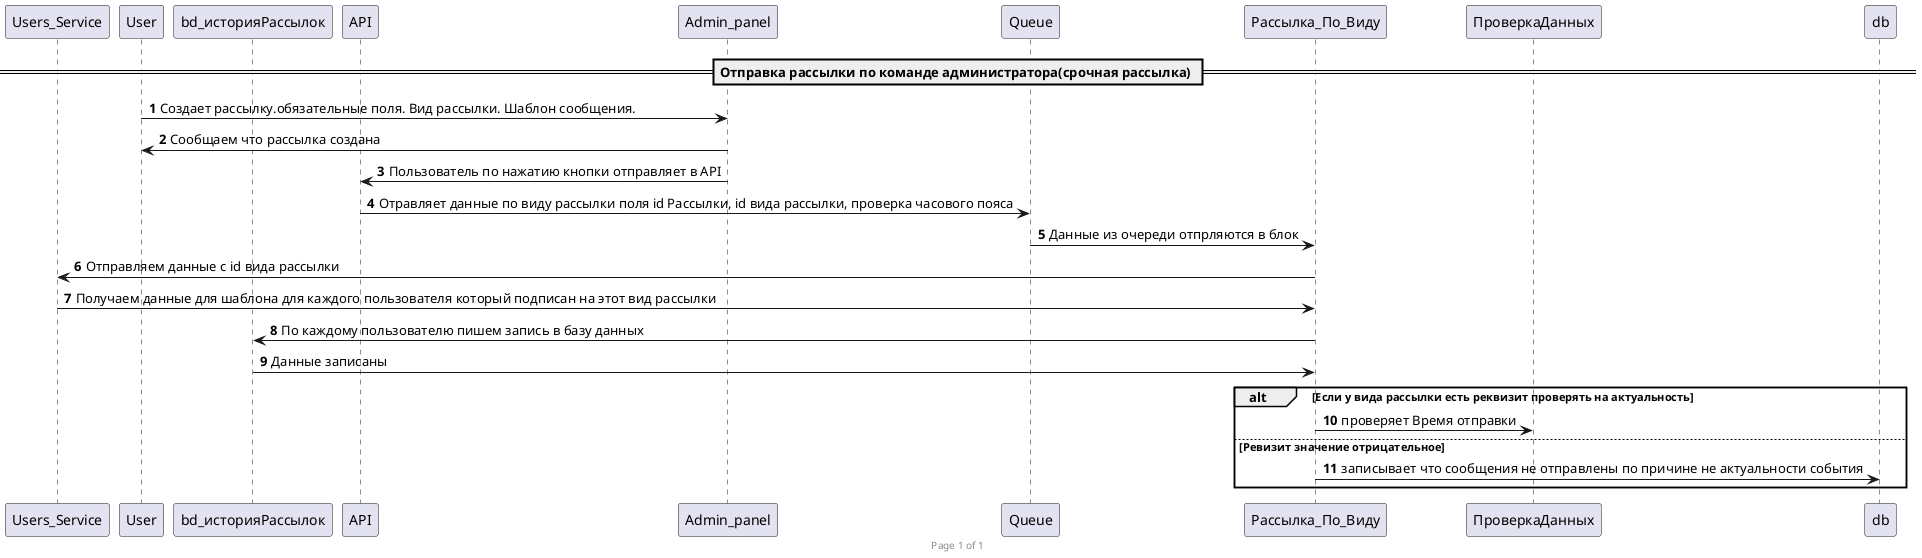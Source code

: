 @startuml
autonumber
footer Page %page% of %lastpage%
participant Users_Service
participant User
participant bd_историяРассылок
participant API
participant Admin_panel
participant Queue
participant Рассылка_По_Виду



== Отправка рассылки по команде администратора(срочная рассылка) ==
User->Admin_panel: Создает рассылку.обязательные поля. Вид рассылки. Шаблон сообщения.
Admin_panel->User: Сообщаем что рассылка создана
Admin_panel->API: Пользователь по нажатию кнопки отправляет в API
API->Queue: Отравляет данные по виду рассылки поля id Рассылки, id вида рассылки, проверка часового пояса
Queue->Рассылка_По_Виду: Данные из очереди отпрляются в блок
Рассылка_По_Виду->Users_Service: Отправляем данные с id вида рассылки
Users_Service->Рассылка_По_Виду: Получаем данные для шаблона для каждого пользователя который подписан на этот вид рассылки
Рассылка_По_Виду->bd_историяРассылок: По каждому пользователю пишем запись в базу данных
bd_историяРассылок->Рассылка_По_Виду: Данные записаны
alt Если у вида рассылки есть реквизит проверять на актуальность
    Рассылка_По_Виду->ПроверкаДанных: проверяет Время отправки
else Ревизит значение отрицательное
    Рассылка_По_Виду->db: записывает что сообщения не отправлены по причине не актуальности события
end


@enduml
